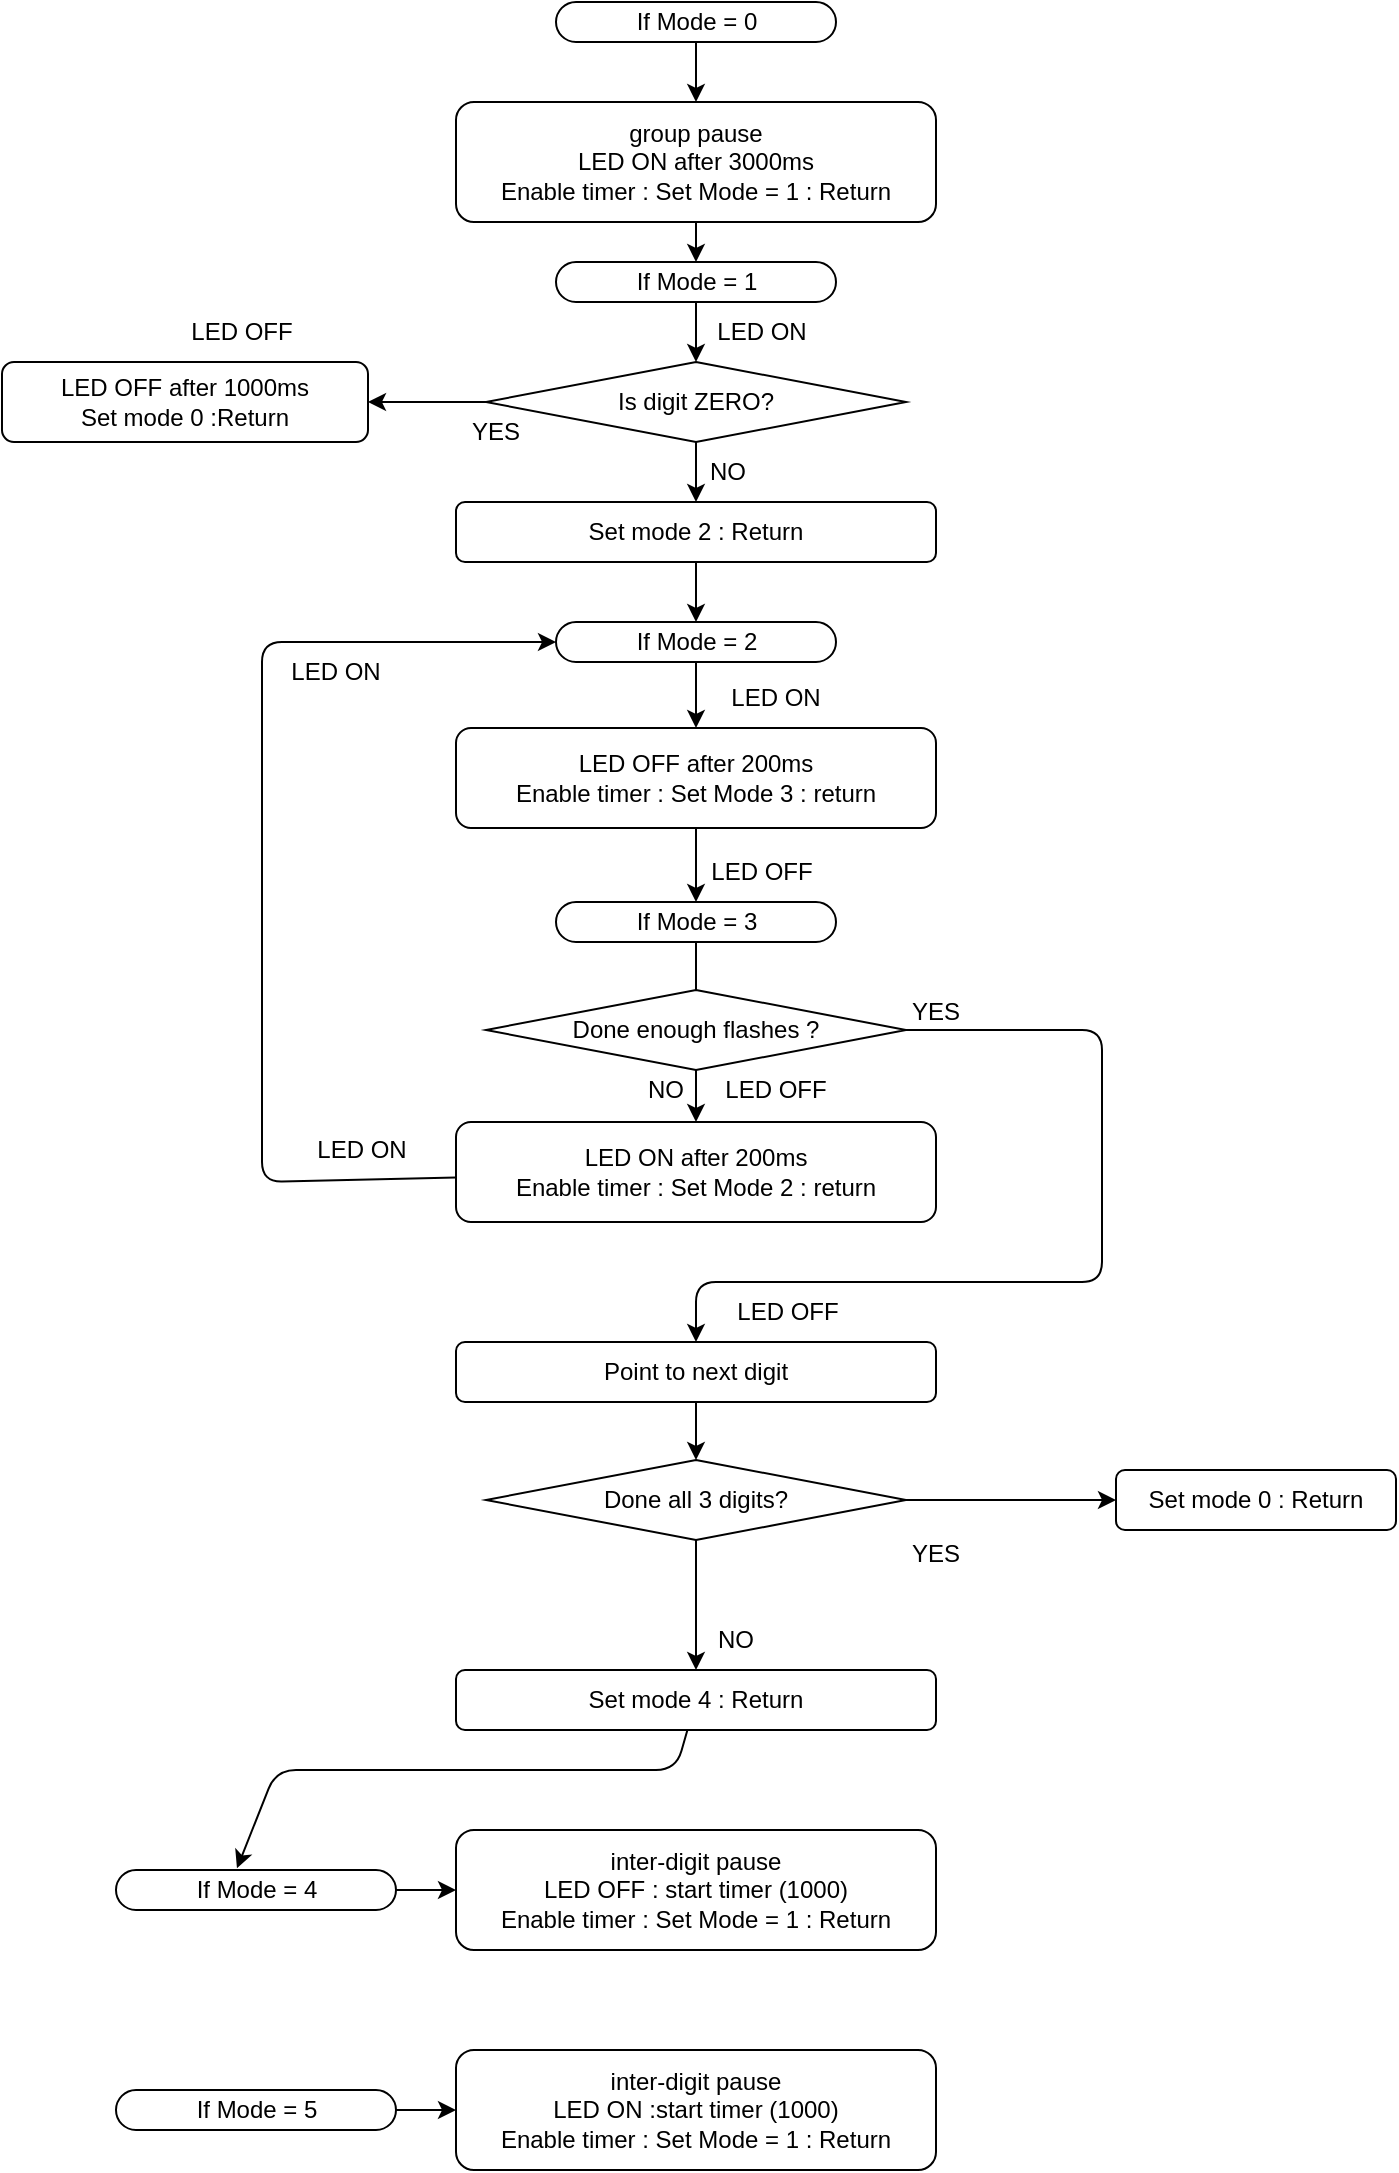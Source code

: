 <mxfile>
    <diagram id="jCsAsDRltVd8h8sEzggu" name="Page-1">
        <mxGraphModel dx="1211" dy="732" grid="1" gridSize="10" guides="1" tooltips="1" connect="1" arrows="1" fold="1" page="1" pageScale="1" pageWidth="827" pageHeight="1169" math="0" shadow="0">
            <root>
                <mxCell id="0"/>
                <mxCell id="1" parent="0"/>
                <mxCell id="125" value="" style="edgeStyle=none;html=1;" edge="1" parent="1" source="55" target="71">
                    <mxGeometry relative="1" as="geometry"/>
                </mxCell>
                <mxCell id="55" value="group pause&lt;br&gt;LED ON after 3000ms&lt;br&gt;Enable timer :&amp;nbsp;Set Mode = 1 : Return" style="rounded=1;whiteSpace=wrap;html=1;" vertex="1" parent="1">
                    <mxGeometry x="277" y="100" width="240" height="60" as="geometry"/>
                </mxCell>
                <mxCell id="127" value="" style="edgeStyle=none;html=1;" edge="1" parent="1" source="56" target="75">
                    <mxGeometry relative="1" as="geometry"/>
                </mxCell>
                <mxCell id="56" value="LED OFF after 200ms&lt;br&gt;Enable timer :&amp;nbsp;Set Mode 3 : return" style="rounded=1;whiteSpace=wrap;html=1;" vertex="1" parent="1">
                    <mxGeometry x="277" y="413" width="240" height="50" as="geometry"/>
                </mxCell>
                <mxCell id="133" style="edgeStyle=none;html=1;entryX=0;entryY=0.5;entryDx=0;entryDy=0;entryPerimeter=0;" edge="1" parent="1" source="58" target="69">
                    <mxGeometry relative="1" as="geometry">
                        <Array as="points">
                            <mxPoint x="180" y="640"/>
                            <mxPoint x="180" y="370"/>
                        </Array>
                    </mxGeometry>
                </mxCell>
                <mxCell id="58" value="LED ON after 200ms&lt;br style=&quot;border-color: var(--border-color);&quot;&gt;Enable timer : Set Mode 2 : return" style="rounded=1;whiteSpace=wrap;html=1;" vertex="1" parent="1">
                    <mxGeometry x="277" y="610" width="240" height="50" as="geometry"/>
                </mxCell>
                <mxCell id="60" value="LED OFF after 1000ms&lt;br&gt;Set mode 0 :Return" style="rounded=1;whiteSpace=wrap;html=1;" vertex="1" parent="1">
                    <mxGeometry x="50" y="230" width="183" height="40" as="geometry"/>
                </mxCell>
                <mxCell id="73" value="" style="edgeStyle=none;html=1;" edge="1" parent="1" source="61" target="63">
                    <mxGeometry relative="1" as="geometry"/>
                </mxCell>
                <mxCell id="113" value="" style="edgeStyle=none;html=1;exitX=0;exitY=0.5;exitDx=0;exitDy=0;" edge="1" parent="1" source="61" target="60">
                    <mxGeometry relative="1" as="geometry"/>
                </mxCell>
                <mxCell id="61" value="Is digit ZERO?" style="rhombus;whiteSpace=wrap;html=1;" vertex="1" parent="1">
                    <mxGeometry x="292" y="230" width="210" height="40" as="geometry"/>
                </mxCell>
                <mxCell id="126" value="" style="edgeStyle=none;html=1;" edge="1" parent="1" source="63" target="69">
                    <mxGeometry relative="1" as="geometry"/>
                </mxCell>
                <mxCell id="63" value="Set mode 2 : Return" style="rounded=1;whiteSpace=wrap;html=1;" vertex="1" parent="1">
                    <mxGeometry x="277" y="300" width="240" height="30" as="geometry"/>
                </mxCell>
                <mxCell id="68" style="edgeStyle=none;html=1;" edge="1" parent="1" source="67" target="55">
                    <mxGeometry relative="1" as="geometry"/>
                </mxCell>
                <mxCell id="67" value="If Mode = 0" style="html=1;dashed=0;whitespace=wrap;shape=mxgraph.dfd.start" vertex="1" parent="1">
                    <mxGeometry x="327" y="50" width="140" height="20" as="geometry"/>
                </mxCell>
                <mxCell id="81" value="" style="edgeStyle=none;html=1;" edge="1" parent="1" source="69" target="56">
                    <mxGeometry relative="1" as="geometry"/>
                </mxCell>
                <mxCell id="69" value="If Mode = 2" style="html=1;dashed=0;whitespace=wrap;shape=mxgraph.dfd.start" vertex="1" parent="1">
                    <mxGeometry x="327" y="360" width="140" height="20" as="geometry"/>
                </mxCell>
                <mxCell id="74" value="" style="edgeStyle=none;html=1;" edge="1" parent="1" source="71" target="61">
                    <mxGeometry relative="1" as="geometry">
                        <Array as="points">
                            <mxPoint x="397" y="220"/>
                        </Array>
                    </mxGeometry>
                </mxCell>
                <mxCell id="71" value="If Mode = 1" style="html=1;dashed=0;whitespace=wrap;shape=mxgraph.dfd.start" vertex="1" parent="1">
                    <mxGeometry x="327" y="180" width="140" height="20" as="geometry"/>
                </mxCell>
                <mxCell id="123" style="edgeStyle=none;html=1;entryX=0.5;entryY=0;entryDx=0;entryDy=0;" edge="1" parent="1" source="75" target="83">
                    <mxGeometry relative="1" as="geometry">
                        <Array as="points">
                            <mxPoint x="397" y="576"/>
                        </Array>
                    </mxGeometry>
                </mxCell>
                <mxCell id="75" value="If Mode = 3" style="html=1;dashed=0;whitespace=wrap;shape=mxgraph.dfd.start" vertex="1" parent="1">
                    <mxGeometry x="327" y="500" width="140" height="20" as="geometry"/>
                </mxCell>
                <mxCell id="76" value="YES" style="text;strokeColor=none;align=center;fillColor=none;html=1;verticalAlign=middle;whiteSpace=wrap;rounded=0;" vertex="1" parent="1">
                    <mxGeometry x="267" y="250" width="60" height="30" as="geometry"/>
                </mxCell>
                <mxCell id="131" style="edgeStyle=none;html=1;entryX=0.5;entryY=0;entryDx=0;entryDy=0;" edge="1" parent="1" source="83" target="58">
                    <mxGeometry relative="1" as="geometry"/>
                </mxCell>
                <mxCell id="134" style="edgeStyle=none;html=1;" edge="1" parent="1" source="83" target="86">
                    <mxGeometry relative="1" as="geometry">
                        <Array as="points">
                            <mxPoint x="600" y="564"/>
                            <mxPoint x="600" y="690"/>
                            <mxPoint x="397" y="690"/>
                        </Array>
                    </mxGeometry>
                </mxCell>
                <mxCell id="83" value="Done enough flashes ?" style="rhombus;whiteSpace=wrap;html=1;" vertex="1" parent="1">
                    <mxGeometry x="292" y="544" width="210" height="40" as="geometry"/>
                </mxCell>
                <mxCell id="85" value="NO" style="text;strokeColor=none;align=center;fillColor=none;html=1;verticalAlign=middle;whiteSpace=wrap;rounded=0;" vertex="1" parent="1">
                    <mxGeometry x="352" y="579" width="60" height="30" as="geometry"/>
                </mxCell>
                <mxCell id="90" value="" style="edgeStyle=none;html=1;" edge="1" parent="1" source="86" target="89">
                    <mxGeometry relative="1" as="geometry"/>
                </mxCell>
                <mxCell id="86" value="Point to next digit" style="rounded=1;whiteSpace=wrap;html=1;" vertex="1" parent="1">
                    <mxGeometry x="277" y="720" width="240" height="30" as="geometry"/>
                </mxCell>
                <mxCell id="100" style="edgeStyle=none;html=1;entryX=0.432;entryY=-0.041;entryDx=0;entryDy=0;entryPerimeter=0;" edge="1" parent="1" source="88" target="97">
                    <mxGeometry relative="1" as="geometry">
                        <Array as="points">
                            <mxPoint x="387" y="934"/>
                            <mxPoint x="187" y="934"/>
                        </Array>
                    </mxGeometry>
                </mxCell>
                <mxCell id="88" value="Set mode 4 : Return" style="rounded=1;whiteSpace=wrap;html=1;" vertex="1" parent="1">
                    <mxGeometry x="277" y="884" width="240" height="30" as="geometry"/>
                </mxCell>
                <mxCell id="91" value="" style="edgeStyle=none;html=1;" edge="1" parent="1" source="89" target="88">
                    <mxGeometry relative="1" as="geometry"/>
                </mxCell>
                <mxCell id="93" value="" style="edgeStyle=none;html=1;" edge="1" parent="1" source="89" target="92">
                    <mxGeometry relative="1" as="geometry"/>
                </mxCell>
                <mxCell id="89" value="Done all 3 digits?" style="rhombus;whiteSpace=wrap;html=1;" vertex="1" parent="1">
                    <mxGeometry x="292" y="779" width="210" height="40" as="geometry"/>
                </mxCell>
                <mxCell id="92" value="Set mode 0 : Return" style="rounded=1;whiteSpace=wrap;html=1;" vertex="1" parent="1">
                    <mxGeometry x="607" y="784" width="140" height="30" as="geometry"/>
                </mxCell>
                <mxCell id="94" value="YES" style="text;strokeColor=none;align=center;fillColor=none;html=1;verticalAlign=middle;whiteSpace=wrap;rounded=0;" vertex="1" parent="1">
                    <mxGeometry x="487" y="811" width="60" height="30" as="geometry"/>
                </mxCell>
                <mxCell id="99" value="" style="edgeStyle=none;html=1;" edge="1" parent="1" source="97" target="98">
                    <mxGeometry relative="1" as="geometry"/>
                </mxCell>
                <mxCell id="97" value="If Mode = 4" style="html=1;dashed=0;whitespace=wrap;shape=mxgraph.dfd.start" vertex="1" parent="1">
                    <mxGeometry x="107" y="984" width="140" height="20" as="geometry"/>
                </mxCell>
                <mxCell id="98" value="inter-digit pause&lt;br&gt;LED OFF : start timer (1000)&lt;br&gt;Enable timer :&amp;nbsp;Set Mode = 1 : Return" style="rounded=1;whiteSpace=wrap;html=1;" vertex="1" parent="1">
                    <mxGeometry x="277" y="964" width="240" height="60" as="geometry"/>
                </mxCell>
                <mxCell id="101" value="NO" style="text;strokeColor=none;align=center;fillColor=none;html=1;verticalAlign=middle;whiteSpace=wrap;rounded=0;" vertex="1" parent="1">
                    <mxGeometry x="387" y="854" width="60" height="30" as="geometry"/>
                </mxCell>
                <mxCell id="102" value="NO" style="text;strokeColor=none;align=center;fillColor=none;html=1;verticalAlign=middle;whiteSpace=wrap;rounded=0;" vertex="1" parent="1">
                    <mxGeometry x="383" y="270" width="60" height="30" as="geometry"/>
                </mxCell>
                <mxCell id="103" value="YES" style="text;strokeColor=none;align=center;fillColor=none;html=1;verticalAlign=middle;whiteSpace=wrap;rounded=0;" vertex="1" parent="1">
                    <mxGeometry x="487" y="540" width="60" height="30" as="geometry"/>
                </mxCell>
                <mxCell id="106" value="" style="edgeStyle=none;html=1;" edge="1" parent="1" source="104" target="105">
                    <mxGeometry relative="1" as="geometry"/>
                </mxCell>
                <mxCell id="104" value="If Mode = 5" style="html=1;dashed=0;whitespace=wrap;shape=mxgraph.dfd.start" vertex="1" parent="1">
                    <mxGeometry x="107" y="1094" width="140" height="20" as="geometry"/>
                </mxCell>
                <mxCell id="105" value="inter-digit pause&lt;br&gt;LED ON&amp;nbsp;:start timer (1000)&lt;br&gt;Enable timer :&amp;nbsp;Set Mode = 1 : Return" style="rounded=1;whiteSpace=wrap;html=1;" vertex="1" parent="1">
                    <mxGeometry x="277" y="1074" width="240" height="60" as="geometry"/>
                </mxCell>
                <mxCell id="116" value="LED OFF" style="text;strokeColor=none;align=center;fillColor=none;html=1;verticalAlign=middle;whiteSpace=wrap;rounded=0;" vertex="1" parent="1">
                    <mxGeometry x="140" y="200" width="60" height="30" as="geometry"/>
                </mxCell>
                <mxCell id="117" value="LED OFF" style="text;strokeColor=none;align=center;fillColor=none;html=1;verticalAlign=middle;whiteSpace=wrap;rounded=0;" vertex="1" parent="1">
                    <mxGeometry x="400" y="470" width="60" height="30" as="geometry"/>
                </mxCell>
                <mxCell id="118" value="LED ON" style="text;strokeColor=none;align=center;fillColor=none;html=1;verticalAlign=middle;whiteSpace=wrap;rounded=0;" vertex="1" parent="1">
                    <mxGeometry x="400" y="200" width="60" height="30" as="geometry"/>
                </mxCell>
                <mxCell id="119" value="LED ON" style="text;strokeColor=none;align=center;fillColor=none;html=1;verticalAlign=middle;whiteSpace=wrap;rounded=0;" vertex="1" parent="1">
                    <mxGeometry x="187" y="370" width="60" height="30" as="geometry"/>
                </mxCell>
                <mxCell id="120" value="LED ON" style="text;strokeColor=none;align=center;fillColor=none;html=1;verticalAlign=middle;whiteSpace=wrap;rounded=0;" vertex="1" parent="1">
                    <mxGeometry x="200" y="609" width="60" height="30" as="geometry"/>
                </mxCell>
                <mxCell id="128" value="LED ON" style="text;strokeColor=none;align=center;fillColor=none;html=1;verticalAlign=middle;whiteSpace=wrap;rounded=0;" vertex="1" parent="1">
                    <mxGeometry x="407" y="383" width="60" height="30" as="geometry"/>
                </mxCell>
                <mxCell id="132" value="LED OFF" style="text;strokeColor=none;align=center;fillColor=none;html=1;verticalAlign=middle;whiteSpace=wrap;rounded=0;" vertex="1" parent="1">
                    <mxGeometry x="407" y="579" width="60" height="30" as="geometry"/>
                </mxCell>
                <mxCell id="136" value="LED OFF" style="text;strokeColor=none;align=center;fillColor=none;html=1;verticalAlign=middle;whiteSpace=wrap;rounded=0;" vertex="1" parent="1">
                    <mxGeometry x="413" y="690" width="60" height="30" as="geometry"/>
                </mxCell>
            </root>
        </mxGraphModel>
    </diagram>
</mxfile>